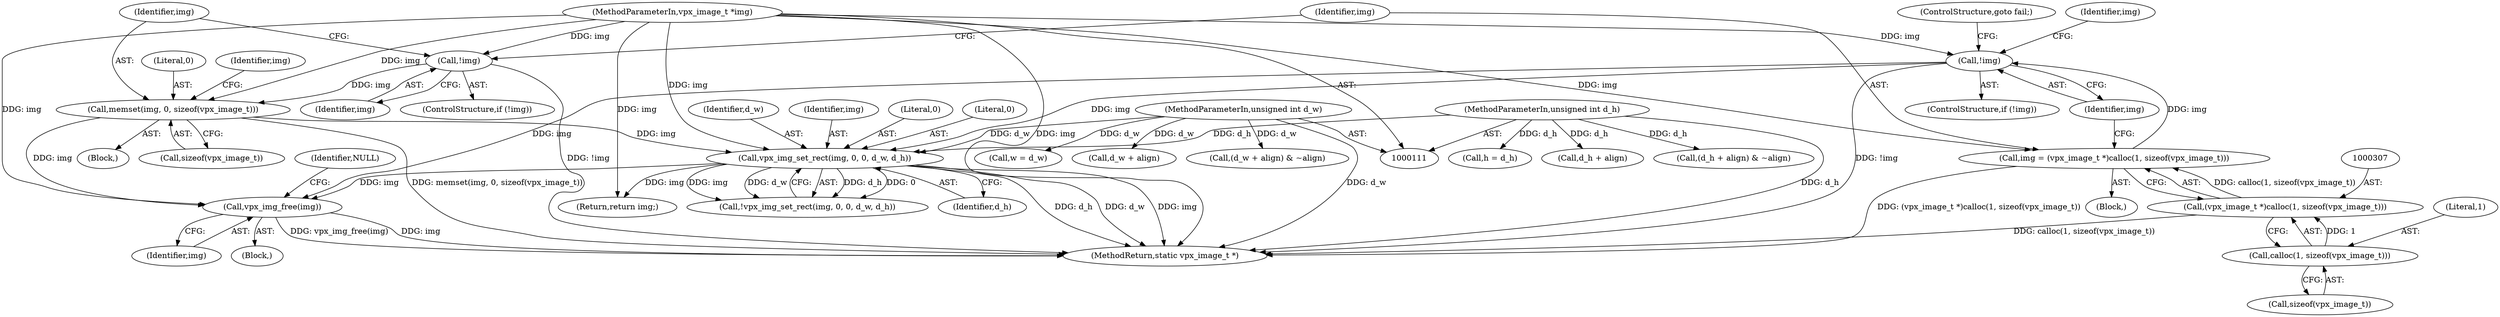 digraph "0_Android_55cd1dd7c8d0a3de907d22e0f12718733f4e41d9@API" {
"1000528" [label="(Call,vpx_img_free(img))"];
"1000519" [label="(Call,vpx_img_set_rect(img, 0, 0, d_w, d_h))"];
"1000323" [label="(Call,memset(img, 0, sizeof(vpx_image_t)))"];
"1000301" [label="(Call,!img)"];
"1000112" [label="(MethodParameterIn,vpx_image_t *img)"];
"1000313" [label="(Call,!img)"];
"1000304" [label="(Call,img = (vpx_image_t *)calloc(1, sizeof(vpx_image_t)))"];
"1000306" [label="(Call,(vpx_image_t *)calloc(1, sizeof(vpx_image_t)))"];
"1000308" [label="(Call,calloc(1, sizeof(vpx_image_t)))"];
"1000114" [label="(MethodParameterIn,unsigned int d_w)"];
"1000115" [label="(MethodParameterIn,unsigned int d_h)"];
"1000306" [label="(Call,(vpx_image_t *)calloc(1, sizeof(vpx_image_t)))"];
"1000330" [label="(Identifier,img)"];
"1000521" [label="(Literal,0)"];
"1000524" [label="(Identifier,d_h)"];
"1000525" [label="(Return,return img;)"];
"1000112" [label="(MethodParameterIn,vpx_image_t *img)"];
"1000312" [label="(ControlStructure,if (!img))"];
"1000260" [label="(Call,w = d_w)"];
"1000315" [label="(ControlStructure,goto fail;)"];
"1000532" [label="(MethodReturn,static vpx_image_t *)"];
"1000302" [label="(Identifier,img)"];
"1000325" [label="(Literal,0)"];
"1000119" [label="(Block,)"];
"1000322" [label="(Block,)"];
"1000305" [label="(Identifier,img)"];
"1000323" [label="(Call,memset(img, 0, sizeof(vpx_image_t)))"];
"1000318" [label="(Identifier,img)"];
"1000348" [label="(Call,d_w + align)"];
"1000326" [label="(Call,sizeof(vpx_image_t))"];
"1000304" [label="(Call,img = (vpx_image_t *)calloc(1, sizeof(vpx_image_t)))"];
"1000114" [label="(MethodParameterIn,unsigned int d_w)"];
"1000523" [label="(Identifier,d_w)"];
"1000313" [label="(Call,!img)"];
"1000263" [label="(Call,h = d_h)"];
"1000303" [label="(Block,)"];
"1000347" [label="(Call,(d_w + align) & ~align)"];
"1000520" [label="(Identifier,img)"];
"1000308" [label="(Call,calloc(1, sizeof(vpx_image_t)))"];
"1000528" [label="(Call,vpx_img_free(img))"];
"1000300" [label="(ControlStructure,if (!img))"];
"1000518" [label="(Call,!vpx_img_set_rect(img, 0, 0, d_w, d_h))"];
"1000309" [label="(Literal,1)"];
"1000531" [label="(Identifier,NULL)"];
"1000301" [label="(Call,!img)"];
"1000310" [label="(Call,sizeof(vpx_image_t))"];
"1000314" [label="(Identifier,img)"];
"1000519" [label="(Call,vpx_img_set_rect(img, 0, 0, d_w, d_h))"];
"1000362" [label="(Call,d_h + align)"];
"1000361" [label="(Call,(d_h + align) & ~align)"];
"1000529" [label="(Identifier,img)"];
"1000115" [label="(MethodParameterIn,unsigned int d_h)"];
"1000522" [label="(Literal,0)"];
"1000324" [label="(Identifier,img)"];
"1000528" -> "1000119"  [label="AST: "];
"1000528" -> "1000529"  [label="CFG: "];
"1000529" -> "1000528"  [label="AST: "];
"1000531" -> "1000528"  [label="CFG: "];
"1000528" -> "1000532"  [label="DDG: vpx_img_free(img)"];
"1000528" -> "1000532"  [label="DDG: img"];
"1000519" -> "1000528"  [label="DDG: img"];
"1000323" -> "1000528"  [label="DDG: img"];
"1000313" -> "1000528"  [label="DDG: img"];
"1000112" -> "1000528"  [label="DDG: img"];
"1000519" -> "1000518"  [label="AST: "];
"1000519" -> "1000524"  [label="CFG: "];
"1000520" -> "1000519"  [label="AST: "];
"1000521" -> "1000519"  [label="AST: "];
"1000522" -> "1000519"  [label="AST: "];
"1000523" -> "1000519"  [label="AST: "];
"1000524" -> "1000519"  [label="AST: "];
"1000518" -> "1000519"  [label="CFG: "];
"1000519" -> "1000532"  [label="DDG: img"];
"1000519" -> "1000532"  [label="DDG: d_h"];
"1000519" -> "1000532"  [label="DDG: d_w"];
"1000519" -> "1000518"  [label="DDG: d_h"];
"1000519" -> "1000518"  [label="DDG: 0"];
"1000519" -> "1000518"  [label="DDG: img"];
"1000519" -> "1000518"  [label="DDG: d_w"];
"1000323" -> "1000519"  [label="DDG: img"];
"1000313" -> "1000519"  [label="DDG: img"];
"1000112" -> "1000519"  [label="DDG: img"];
"1000114" -> "1000519"  [label="DDG: d_w"];
"1000115" -> "1000519"  [label="DDG: d_h"];
"1000519" -> "1000525"  [label="DDG: img"];
"1000323" -> "1000322"  [label="AST: "];
"1000323" -> "1000326"  [label="CFG: "];
"1000324" -> "1000323"  [label="AST: "];
"1000325" -> "1000323"  [label="AST: "];
"1000326" -> "1000323"  [label="AST: "];
"1000330" -> "1000323"  [label="CFG: "];
"1000323" -> "1000532"  [label="DDG: memset(img, 0, sizeof(vpx_image_t))"];
"1000301" -> "1000323"  [label="DDG: img"];
"1000112" -> "1000323"  [label="DDG: img"];
"1000301" -> "1000300"  [label="AST: "];
"1000301" -> "1000302"  [label="CFG: "];
"1000302" -> "1000301"  [label="AST: "];
"1000305" -> "1000301"  [label="CFG: "];
"1000324" -> "1000301"  [label="CFG: "];
"1000301" -> "1000532"  [label="DDG: !img"];
"1000112" -> "1000301"  [label="DDG: img"];
"1000112" -> "1000111"  [label="AST: "];
"1000112" -> "1000532"  [label="DDG: img"];
"1000112" -> "1000304"  [label="DDG: img"];
"1000112" -> "1000313"  [label="DDG: img"];
"1000112" -> "1000525"  [label="DDG: img"];
"1000313" -> "1000312"  [label="AST: "];
"1000313" -> "1000314"  [label="CFG: "];
"1000314" -> "1000313"  [label="AST: "];
"1000315" -> "1000313"  [label="CFG: "];
"1000318" -> "1000313"  [label="CFG: "];
"1000313" -> "1000532"  [label="DDG: !img"];
"1000304" -> "1000313"  [label="DDG: img"];
"1000304" -> "1000303"  [label="AST: "];
"1000304" -> "1000306"  [label="CFG: "];
"1000305" -> "1000304"  [label="AST: "];
"1000306" -> "1000304"  [label="AST: "];
"1000314" -> "1000304"  [label="CFG: "];
"1000304" -> "1000532"  [label="DDG: (vpx_image_t *)calloc(1, sizeof(vpx_image_t))"];
"1000306" -> "1000304"  [label="DDG: calloc(1, sizeof(vpx_image_t))"];
"1000306" -> "1000308"  [label="CFG: "];
"1000307" -> "1000306"  [label="AST: "];
"1000308" -> "1000306"  [label="AST: "];
"1000306" -> "1000532"  [label="DDG: calloc(1, sizeof(vpx_image_t))"];
"1000308" -> "1000306"  [label="DDG: 1"];
"1000308" -> "1000310"  [label="CFG: "];
"1000309" -> "1000308"  [label="AST: "];
"1000310" -> "1000308"  [label="AST: "];
"1000114" -> "1000111"  [label="AST: "];
"1000114" -> "1000532"  [label="DDG: d_w"];
"1000114" -> "1000260"  [label="DDG: d_w"];
"1000114" -> "1000347"  [label="DDG: d_w"];
"1000114" -> "1000348"  [label="DDG: d_w"];
"1000115" -> "1000111"  [label="AST: "];
"1000115" -> "1000532"  [label="DDG: d_h"];
"1000115" -> "1000263"  [label="DDG: d_h"];
"1000115" -> "1000361"  [label="DDG: d_h"];
"1000115" -> "1000362"  [label="DDG: d_h"];
}
